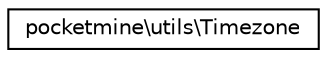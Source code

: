 digraph "Graphical Class Hierarchy"
{
 // INTERACTIVE_SVG=YES
 // LATEX_PDF_SIZE
  edge [fontname="Helvetica",fontsize="10",labelfontname="Helvetica",labelfontsize="10"];
  node [fontname="Helvetica",fontsize="10",shape=record];
  rankdir="LR";
  Node0 [label="pocketmine\\utils\\Timezone",height=0.2,width=0.4,color="black", fillcolor="white", style="filled",URL="$dc/dc1/classpocketmine_1_1utils_1_1_timezone.html",tooltip=" "];
}
